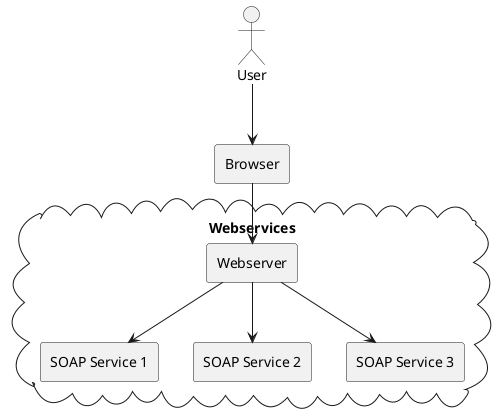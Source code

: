 @startuml
actor User
agent Browser

cloud "Webservices" {
  agent Webserver
  agent "SOAP Service 1" as s1
  agent "SOAP Service 2" as s2
  agent "SOAP Service 3" as s3
}
User --> Browser
Browser --> Webserver
Webserver --> s1
Webserver --> s2
Webserver --> s3
@enduml
